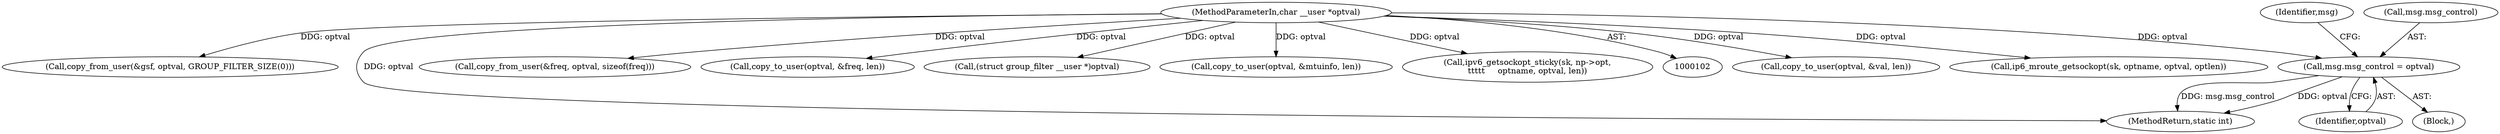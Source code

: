 digraph "0_linux_45f6fad84cc305103b28d73482b344d7f5b76f39_10@pointer" {
"1000235" [label="(Call,msg.msg_control = optval)"];
"1000106" [label="(MethodParameterIn,char __user *optval)"];
"1000242" [label="(Identifier,msg)"];
"1001022" [label="(Call,copy_to_user(optval, &val, len))"];
"1000121" [label="(Call,ip6_mroute_getsockopt(sk, optname, optval, optlen))"];
"1000223" [label="(Block,)"];
"1000186" [label="(Call,copy_from_user(&gsf, optval, GROUP_FILTER_SIZE(0)))"];
"1000106" [label="(MethodParameterIn,char __user *optval)"];
"1001032" [label="(MethodReturn,static int)"];
"1000883" [label="(Call,copy_from_user(&freq, optval, sizeof(freq)))"];
"1000937" [label="(Call,copy_to_user(optval, &freq, len))"];
"1000214" [label="(Call,(struct group_filter __user *)optval)"];
"1000743" [label="(Call,copy_to_user(optval, &mtuinfo, len))"];
"1000587" [label="(Call,ipv6_getsockopt_sticky(sk, np->opt,\n\t\t\t\t\t     optname, optval, len))"];
"1000239" [label="(Identifier,optval)"];
"1000236" [label="(Call,msg.msg_control)"];
"1000235" [label="(Call,msg.msg_control = optval)"];
"1000235" -> "1000223"  [label="AST: "];
"1000235" -> "1000239"  [label="CFG: "];
"1000236" -> "1000235"  [label="AST: "];
"1000239" -> "1000235"  [label="AST: "];
"1000242" -> "1000235"  [label="CFG: "];
"1000235" -> "1001032"  [label="DDG: msg.msg_control"];
"1000235" -> "1001032"  [label="DDG: optval"];
"1000106" -> "1000235"  [label="DDG: optval"];
"1000106" -> "1000102"  [label="AST: "];
"1000106" -> "1001032"  [label="DDG: optval"];
"1000106" -> "1000121"  [label="DDG: optval"];
"1000106" -> "1000186"  [label="DDG: optval"];
"1000106" -> "1000214"  [label="DDG: optval"];
"1000106" -> "1000587"  [label="DDG: optval"];
"1000106" -> "1000743"  [label="DDG: optval"];
"1000106" -> "1000883"  [label="DDG: optval"];
"1000106" -> "1000937"  [label="DDG: optval"];
"1000106" -> "1001022"  [label="DDG: optval"];
}
